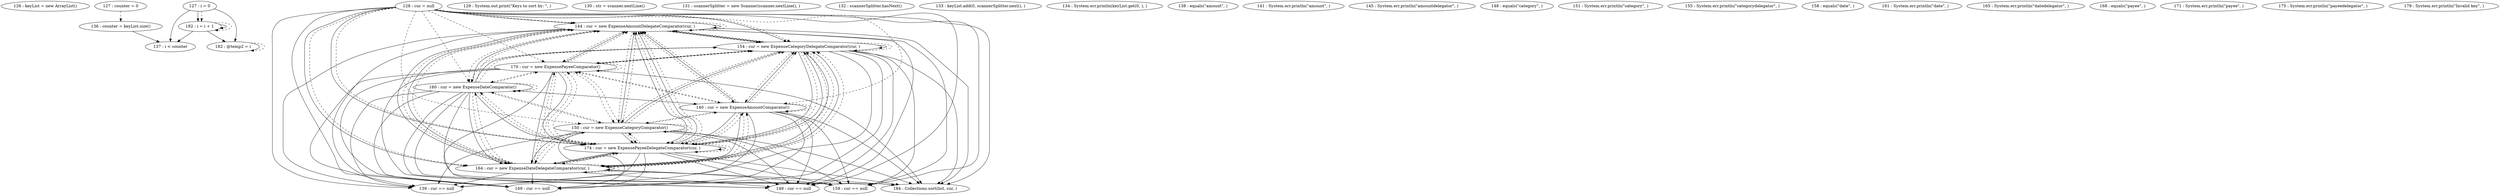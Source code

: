 digraph G {
"126 : keyList = new ArrayList()"
"127 : counter = 0"
"127 : counter = 0" -> "136 : counter = keyList.size()" [style=dashed]
"127 : i = 0"
"127 : i = 0" -> "182 : @temp2 = i"
"127 : i = 0" -> "137 : i < counter"
"127 : i = 0" -> "182 : i = i + 1"
"127 : i = 0" -> "182 : i = i + 1" [style=dashed]
"128 : cur = null"
"128 : cur = null" -> "169 : cur == null"
"128 : cur = null" -> "139 : cur == null"
"128 : cur = null" -> "144 : cur = new ExpenseAmountDelegateComparator(cur, )"
"128 : cur = null" -> "149 : cur == null"
"128 : cur = null" -> "154 : cur = new ExpenseCategoryDelegateComparator(cur, )"
"128 : cur = null" -> "159 : cur == null"
"128 : cur = null" -> "164 : cur = new ExpenseDateDelegateComparator(cur, )"
"128 : cur = null" -> "184 : Collections.sort(list, cur, )"
"128 : cur = null" -> "174 : cur = new ExpensePayeeDelegateComparator(cur, )"
"128 : cur = null" -> "150 : cur = new ExpenseCategoryComparator()" [style=dashed]
"128 : cur = null" -> "140 : cur = new ExpenseAmountComparator()" [style=dashed]
"128 : cur = null" -> "160 : cur = new ExpenseDateComparator()" [style=dashed]
"128 : cur = null" -> "144 : cur = new ExpenseAmountDelegateComparator(cur, )" [style=dashed]
"128 : cur = null" -> "154 : cur = new ExpenseCategoryDelegateComparator(cur, )" [style=dashed]
"128 : cur = null" -> "164 : cur = new ExpenseDateDelegateComparator(cur, )" [style=dashed]
"128 : cur = null" -> "170 : cur = new ExpensePayeeComparator()" [style=dashed]
"128 : cur = null" -> "174 : cur = new ExpensePayeeDelegateComparator(cur, )" [style=dashed]
"129 : System.out.print(\"Keys to sort by: \", )"
"130 : str = scanner.nextLine()"
"131 : scannerSplitter = new Scanner(scanner.nextLine(), )"
"132 : scannerSplitter.hasNext()"
"133 : keyList.add(0, scannerSplitter.next(), )"
"134 : System.err.println(keyList.get(0, ), )"
"132 : scannerSplitter.hasNext()"
"136 : counter = keyList.size()"
"136 : counter = keyList.size()" -> "137 : i < counter"
"137 : i < counter"
"138 : equals(\"amount\", )"
"184 : Collections.sort(list, cur, )"
"139 : cur == null"
"140 : cur = new ExpenseAmountComparator()"
"140 : cur = new ExpenseAmountComparator()" -> "169 : cur == null"
"140 : cur = new ExpenseAmountComparator()" -> "139 : cur == null"
"140 : cur = new ExpenseAmountComparator()" -> "144 : cur = new ExpenseAmountDelegateComparator(cur, )"
"140 : cur = new ExpenseAmountComparator()" -> "149 : cur == null"
"140 : cur = new ExpenseAmountComparator()" -> "154 : cur = new ExpenseCategoryDelegateComparator(cur, )"
"140 : cur = new ExpenseAmountComparator()" -> "159 : cur == null"
"140 : cur = new ExpenseAmountComparator()" -> "164 : cur = new ExpenseDateDelegateComparator(cur, )"
"140 : cur = new ExpenseAmountComparator()" -> "184 : Collections.sort(list, cur, )"
"140 : cur = new ExpenseAmountComparator()" -> "174 : cur = new ExpensePayeeDelegateComparator(cur, )"
"140 : cur = new ExpenseAmountComparator()" -> "150 : cur = new ExpenseCategoryComparator()" [style=dashed]
"140 : cur = new ExpenseAmountComparator()" -> "140 : cur = new ExpenseAmountComparator()" [style=dashed]
"140 : cur = new ExpenseAmountComparator()" -> "160 : cur = new ExpenseDateComparator()" [style=dashed]
"140 : cur = new ExpenseAmountComparator()" -> "144 : cur = new ExpenseAmountDelegateComparator(cur, )" [style=dashed]
"140 : cur = new ExpenseAmountComparator()" -> "154 : cur = new ExpenseCategoryDelegateComparator(cur, )" [style=dashed]
"140 : cur = new ExpenseAmountComparator()" -> "164 : cur = new ExpenseDateDelegateComparator(cur, )" [style=dashed]
"140 : cur = new ExpenseAmountComparator()" -> "170 : cur = new ExpensePayeeComparator()" [style=dashed]
"140 : cur = new ExpenseAmountComparator()" -> "174 : cur = new ExpensePayeeDelegateComparator(cur, )" [style=dashed]
"141 : System.err.println(\"amount\", )"
"144 : cur = new ExpenseAmountDelegateComparator(cur, )"
"144 : cur = new ExpenseAmountDelegateComparator(cur, )" -> "169 : cur == null"
"144 : cur = new ExpenseAmountDelegateComparator(cur, )" -> "139 : cur == null"
"144 : cur = new ExpenseAmountDelegateComparator(cur, )" -> "144 : cur = new ExpenseAmountDelegateComparator(cur, )"
"144 : cur = new ExpenseAmountDelegateComparator(cur, )" -> "149 : cur == null"
"144 : cur = new ExpenseAmountDelegateComparator(cur, )" -> "154 : cur = new ExpenseCategoryDelegateComparator(cur, )"
"144 : cur = new ExpenseAmountDelegateComparator(cur, )" -> "159 : cur == null"
"144 : cur = new ExpenseAmountDelegateComparator(cur, )" -> "164 : cur = new ExpenseDateDelegateComparator(cur, )"
"144 : cur = new ExpenseAmountDelegateComparator(cur, )" -> "184 : Collections.sort(list, cur, )"
"144 : cur = new ExpenseAmountDelegateComparator(cur, )" -> "174 : cur = new ExpensePayeeDelegateComparator(cur, )"
"144 : cur = new ExpenseAmountDelegateComparator(cur, )" -> "150 : cur = new ExpenseCategoryComparator()" [style=dashed]
"144 : cur = new ExpenseAmountDelegateComparator(cur, )" -> "140 : cur = new ExpenseAmountComparator()" [style=dashed]
"144 : cur = new ExpenseAmountDelegateComparator(cur, )" -> "160 : cur = new ExpenseDateComparator()" [style=dashed]
"144 : cur = new ExpenseAmountDelegateComparator(cur, )" -> "144 : cur = new ExpenseAmountDelegateComparator(cur, )" [style=dashed]
"144 : cur = new ExpenseAmountDelegateComparator(cur, )" -> "154 : cur = new ExpenseCategoryDelegateComparator(cur, )" [style=dashed]
"144 : cur = new ExpenseAmountDelegateComparator(cur, )" -> "164 : cur = new ExpenseDateDelegateComparator(cur, )" [style=dashed]
"144 : cur = new ExpenseAmountDelegateComparator(cur, )" -> "170 : cur = new ExpensePayeeComparator()" [style=dashed]
"144 : cur = new ExpenseAmountDelegateComparator(cur, )" -> "174 : cur = new ExpensePayeeDelegateComparator(cur, )" [style=dashed]
"145 : System.err.println(\"amountdelegator\", )"
"148 : equals(\"category\", )"
"149 : cur == null"
"150 : cur = new ExpenseCategoryComparator()"
"150 : cur = new ExpenseCategoryComparator()" -> "169 : cur == null"
"150 : cur = new ExpenseCategoryComparator()" -> "139 : cur == null"
"150 : cur = new ExpenseCategoryComparator()" -> "144 : cur = new ExpenseAmountDelegateComparator(cur, )"
"150 : cur = new ExpenseCategoryComparator()" -> "149 : cur == null"
"150 : cur = new ExpenseCategoryComparator()" -> "154 : cur = new ExpenseCategoryDelegateComparator(cur, )"
"150 : cur = new ExpenseCategoryComparator()" -> "159 : cur == null"
"150 : cur = new ExpenseCategoryComparator()" -> "164 : cur = new ExpenseDateDelegateComparator(cur, )"
"150 : cur = new ExpenseCategoryComparator()" -> "184 : Collections.sort(list, cur, )"
"150 : cur = new ExpenseCategoryComparator()" -> "174 : cur = new ExpensePayeeDelegateComparator(cur, )"
"150 : cur = new ExpenseCategoryComparator()" -> "150 : cur = new ExpenseCategoryComparator()" [style=dashed]
"150 : cur = new ExpenseCategoryComparator()" -> "140 : cur = new ExpenseAmountComparator()" [style=dashed]
"150 : cur = new ExpenseCategoryComparator()" -> "160 : cur = new ExpenseDateComparator()" [style=dashed]
"150 : cur = new ExpenseCategoryComparator()" -> "144 : cur = new ExpenseAmountDelegateComparator(cur, )" [style=dashed]
"150 : cur = new ExpenseCategoryComparator()" -> "154 : cur = new ExpenseCategoryDelegateComparator(cur, )" [style=dashed]
"150 : cur = new ExpenseCategoryComparator()" -> "164 : cur = new ExpenseDateDelegateComparator(cur, )" [style=dashed]
"150 : cur = new ExpenseCategoryComparator()" -> "170 : cur = new ExpensePayeeComparator()" [style=dashed]
"150 : cur = new ExpenseCategoryComparator()" -> "174 : cur = new ExpensePayeeDelegateComparator(cur, )" [style=dashed]
"151 : System.err.println(\"category\", )"
"154 : cur = new ExpenseCategoryDelegateComparator(cur, )"
"154 : cur = new ExpenseCategoryDelegateComparator(cur, )" -> "169 : cur == null"
"154 : cur = new ExpenseCategoryDelegateComparator(cur, )" -> "139 : cur == null"
"154 : cur = new ExpenseCategoryDelegateComparator(cur, )" -> "144 : cur = new ExpenseAmountDelegateComparator(cur, )"
"154 : cur = new ExpenseCategoryDelegateComparator(cur, )" -> "149 : cur == null"
"154 : cur = new ExpenseCategoryDelegateComparator(cur, )" -> "154 : cur = new ExpenseCategoryDelegateComparator(cur, )"
"154 : cur = new ExpenseCategoryDelegateComparator(cur, )" -> "159 : cur == null"
"154 : cur = new ExpenseCategoryDelegateComparator(cur, )" -> "164 : cur = new ExpenseDateDelegateComparator(cur, )"
"154 : cur = new ExpenseCategoryDelegateComparator(cur, )" -> "184 : Collections.sort(list, cur, )"
"154 : cur = new ExpenseCategoryDelegateComparator(cur, )" -> "174 : cur = new ExpensePayeeDelegateComparator(cur, )"
"154 : cur = new ExpenseCategoryDelegateComparator(cur, )" -> "150 : cur = new ExpenseCategoryComparator()" [style=dashed]
"154 : cur = new ExpenseCategoryDelegateComparator(cur, )" -> "140 : cur = new ExpenseAmountComparator()" [style=dashed]
"154 : cur = new ExpenseCategoryDelegateComparator(cur, )" -> "160 : cur = new ExpenseDateComparator()" [style=dashed]
"154 : cur = new ExpenseCategoryDelegateComparator(cur, )" -> "144 : cur = new ExpenseAmountDelegateComparator(cur, )" [style=dashed]
"154 : cur = new ExpenseCategoryDelegateComparator(cur, )" -> "154 : cur = new ExpenseCategoryDelegateComparator(cur, )" [style=dashed]
"154 : cur = new ExpenseCategoryDelegateComparator(cur, )" -> "164 : cur = new ExpenseDateDelegateComparator(cur, )" [style=dashed]
"154 : cur = new ExpenseCategoryDelegateComparator(cur, )" -> "170 : cur = new ExpensePayeeComparator()" [style=dashed]
"154 : cur = new ExpenseCategoryDelegateComparator(cur, )" -> "174 : cur = new ExpensePayeeDelegateComparator(cur, )" [style=dashed]
"155 : System.err.println(\"categorydelegator\", )"
"158 : equals(\"date\", )"
"159 : cur == null"
"160 : cur = new ExpenseDateComparator()"
"160 : cur = new ExpenseDateComparator()" -> "169 : cur == null"
"160 : cur = new ExpenseDateComparator()" -> "139 : cur == null"
"160 : cur = new ExpenseDateComparator()" -> "144 : cur = new ExpenseAmountDelegateComparator(cur, )"
"160 : cur = new ExpenseDateComparator()" -> "149 : cur == null"
"160 : cur = new ExpenseDateComparator()" -> "154 : cur = new ExpenseCategoryDelegateComparator(cur, )"
"160 : cur = new ExpenseDateComparator()" -> "159 : cur == null"
"160 : cur = new ExpenseDateComparator()" -> "164 : cur = new ExpenseDateDelegateComparator(cur, )"
"160 : cur = new ExpenseDateComparator()" -> "184 : Collections.sort(list, cur, )"
"160 : cur = new ExpenseDateComparator()" -> "174 : cur = new ExpensePayeeDelegateComparator(cur, )"
"160 : cur = new ExpenseDateComparator()" -> "150 : cur = new ExpenseCategoryComparator()" [style=dashed]
"160 : cur = new ExpenseDateComparator()" -> "140 : cur = new ExpenseAmountComparator()" [style=dashed]
"160 : cur = new ExpenseDateComparator()" -> "160 : cur = new ExpenseDateComparator()" [style=dashed]
"160 : cur = new ExpenseDateComparator()" -> "144 : cur = new ExpenseAmountDelegateComparator(cur, )" [style=dashed]
"160 : cur = new ExpenseDateComparator()" -> "154 : cur = new ExpenseCategoryDelegateComparator(cur, )" [style=dashed]
"160 : cur = new ExpenseDateComparator()" -> "164 : cur = new ExpenseDateDelegateComparator(cur, )" [style=dashed]
"160 : cur = new ExpenseDateComparator()" -> "170 : cur = new ExpensePayeeComparator()" [style=dashed]
"160 : cur = new ExpenseDateComparator()" -> "174 : cur = new ExpensePayeeDelegateComparator(cur, )" [style=dashed]
"161 : System.err.println(\"date\", )"
"164 : cur = new ExpenseDateDelegateComparator(cur, )"
"164 : cur = new ExpenseDateDelegateComparator(cur, )" -> "169 : cur == null"
"164 : cur = new ExpenseDateDelegateComparator(cur, )" -> "139 : cur == null"
"164 : cur = new ExpenseDateDelegateComparator(cur, )" -> "144 : cur = new ExpenseAmountDelegateComparator(cur, )"
"164 : cur = new ExpenseDateDelegateComparator(cur, )" -> "149 : cur == null"
"164 : cur = new ExpenseDateDelegateComparator(cur, )" -> "154 : cur = new ExpenseCategoryDelegateComparator(cur, )"
"164 : cur = new ExpenseDateDelegateComparator(cur, )" -> "159 : cur == null"
"164 : cur = new ExpenseDateDelegateComparator(cur, )" -> "164 : cur = new ExpenseDateDelegateComparator(cur, )"
"164 : cur = new ExpenseDateDelegateComparator(cur, )" -> "184 : Collections.sort(list, cur, )"
"164 : cur = new ExpenseDateDelegateComparator(cur, )" -> "174 : cur = new ExpensePayeeDelegateComparator(cur, )"
"164 : cur = new ExpenseDateDelegateComparator(cur, )" -> "150 : cur = new ExpenseCategoryComparator()" [style=dashed]
"164 : cur = new ExpenseDateDelegateComparator(cur, )" -> "140 : cur = new ExpenseAmountComparator()" [style=dashed]
"164 : cur = new ExpenseDateDelegateComparator(cur, )" -> "160 : cur = new ExpenseDateComparator()" [style=dashed]
"164 : cur = new ExpenseDateDelegateComparator(cur, )" -> "144 : cur = new ExpenseAmountDelegateComparator(cur, )" [style=dashed]
"164 : cur = new ExpenseDateDelegateComparator(cur, )" -> "154 : cur = new ExpenseCategoryDelegateComparator(cur, )" [style=dashed]
"164 : cur = new ExpenseDateDelegateComparator(cur, )" -> "164 : cur = new ExpenseDateDelegateComparator(cur, )" [style=dashed]
"164 : cur = new ExpenseDateDelegateComparator(cur, )" -> "170 : cur = new ExpensePayeeComparator()" [style=dashed]
"164 : cur = new ExpenseDateDelegateComparator(cur, )" -> "174 : cur = new ExpensePayeeDelegateComparator(cur, )" [style=dashed]
"165 : System.err.println(\"datedelegator\", )"
"168 : equals(\"payee\", )"
"169 : cur == null"
"170 : cur = new ExpensePayeeComparator()"
"170 : cur = new ExpensePayeeComparator()" -> "169 : cur == null"
"170 : cur = new ExpensePayeeComparator()" -> "139 : cur == null"
"170 : cur = new ExpensePayeeComparator()" -> "144 : cur = new ExpenseAmountDelegateComparator(cur, )"
"170 : cur = new ExpensePayeeComparator()" -> "149 : cur == null"
"170 : cur = new ExpensePayeeComparator()" -> "154 : cur = new ExpenseCategoryDelegateComparator(cur, )"
"170 : cur = new ExpensePayeeComparator()" -> "159 : cur == null"
"170 : cur = new ExpensePayeeComparator()" -> "164 : cur = new ExpenseDateDelegateComparator(cur, )"
"170 : cur = new ExpensePayeeComparator()" -> "184 : Collections.sort(list, cur, )"
"170 : cur = new ExpensePayeeComparator()" -> "174 : cur = new ExpensePayeeDelegateComparator(cur, )"
"170 : cur = new ExpensePayeeComparator()" -> "150 : cur = new ExpenseCategoryComparator()" [style=dashed]
"170 : cur = new ExpensePayeeComparator()" -> "140 : cur = new ExpenseAmountComparator()" [style=dashed]
"170 : cur = new ExpensePayeeComparator()" -> "160 : cur = new ExpenseDateComparator()" [style=dashed]
"170 : cur = new ExpensePayeeComparator()" -> "144 : cur = new ExpenseAmountDelegateComparator(cur, )" [style=dashed]
"170 : cur = new ExpensePayeeComparator()" -> "154 : cur = new ExpenseCategoryDelegateComparator(cur, )" [style=dashed]
"170 : cur = new ExpensePayeeComparator()" -> "164 : cur = new ExpenseDateDelegateComparator(cur, )" [style=dashed]
"170 : cur = new ExpensePayeeComparator()" -> "170 : cur = new ExpensePayeeComparator()" [style=dashed]
"170 : cur = new ExpensePayeeComparator()" -> "174 : cur = new ExpensePayeeDelegateComparator(cur, )" [style=dashed]
"171 : System.err.println(\"payee\", )"
"174 : cur = new ExpensePayeeDelegateComparator(cur, )"
"174 : cur = new ExpensePayeeDelegateComparator(cur, )" -> "169 : cur == null"
"174 : cur = new ExpensePayeeDelegateComparator(cur, )" -> "139 : cur == null"
"174 : cur = new ExpensePayeeDelegateComparator(cur, )" -> "144 : cur = new ExpenseAmountDelegateComparator(cur, )"
"174 : cur = new ExpensePayeeDelegateComparator(cur, )" -> "149 : cur == null"
"174 : cur = new ExpensePayeeDelegateComparator(cur, )" -> "154 : cur = new ExpenseCategoryDelegateComparator(cur, )"
"174 : cur = new ExpensePayeeDelegateComparator(cur, )" -> "159 : cur == null"
"174 : cur = new ExpensePayeeDelegateComparator(cur, )" -> "164 : cur = new ExpenseDateDelegateComparator(cur, )"
"174 : cur = new ExpensePayeeDelegateComparator(cur, )" -> "184 : Collections.sort(list, cur, )"
"174 : cur = new ExpensePayeeDelegateComparator(cur, )" -> "174 : cur = new ExpensePayeeDelegateComparator(cur, )"
"174 : cur = new ExpensePayeeDelegateComparator(cur, )" -> "150 : cur = new ExpenseCategoryComparator()" [style=dashed]
"174 : cur = new ExpensePayeeDelegateComparator(cur, )" -> "140 : cur = new ExpenseAmountComparator()" [style=dashed]
"174 : cur = new ExpensePayeeDelegateComparator(cur, )" -> "160 : cur = new ExpenseDateComparator()" [style=dashed]
"174 : cur = new ExpensePayeeDelegateComparator(cur, )" -> "144 : cur = new ExpenseAmountDelegateComparator(cur, )" [style=dashed]
"174 : cur = new ExpensePayeeDelegateComparator(cur, )" -> "154 : cur = new ExpenseCategoryDelegateComparator(cur, )" [style=dashed]
"174 : cur = new ExpensePayeeDelegateComparator(cur, )" -> "164 : cur = new ExpenseDateDelegateComparator(cur, )" [style=dashed]
"174 : cur = new ExpensePayeeDelegateComparator(cur, )" -> "170 : cur = new ExpensePayeeComparator()" [style=dashed]
"174 : cur = new ExpensePayeeDelegateComparator(cur, )" -> "174 : cur = new ExpensePayeeDelegateComparator(cur, )" [style=dashed]
"175 : System.err.println(\"payeedelegator\", )"
"179 : System.err.println(\"Invalid key\", )"
"182 : @temp2 = i"
"182 : @temp2 = i" -> "182 : @temp2 = i" [style=dashed]
"182 : i = i + 1"
"182 : i = i + 1" -> "182 : @temp2 = i"
"182 : i = i + 1" -> "182 : i = i + 1"
"182 : i = i + 1" -> "137 : i < counter"
"182 : i = i + 1" -> "182 : i = i + 1" [style=dashed]
"137 : i < counter"
}